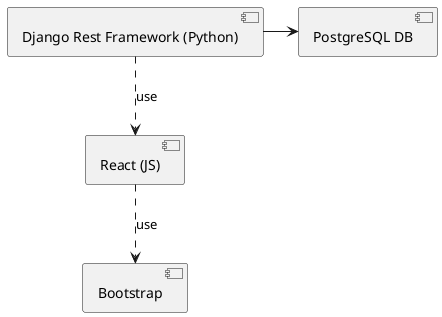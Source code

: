 @startuml AppStructure
[Django Rest Framework (Python)] -> [PostgreSQL DB]
[Django Rest Framework (Python)] ..> [React (JS)] : use
[React (JS)] ..> [Bootstrap] : use
@enduml